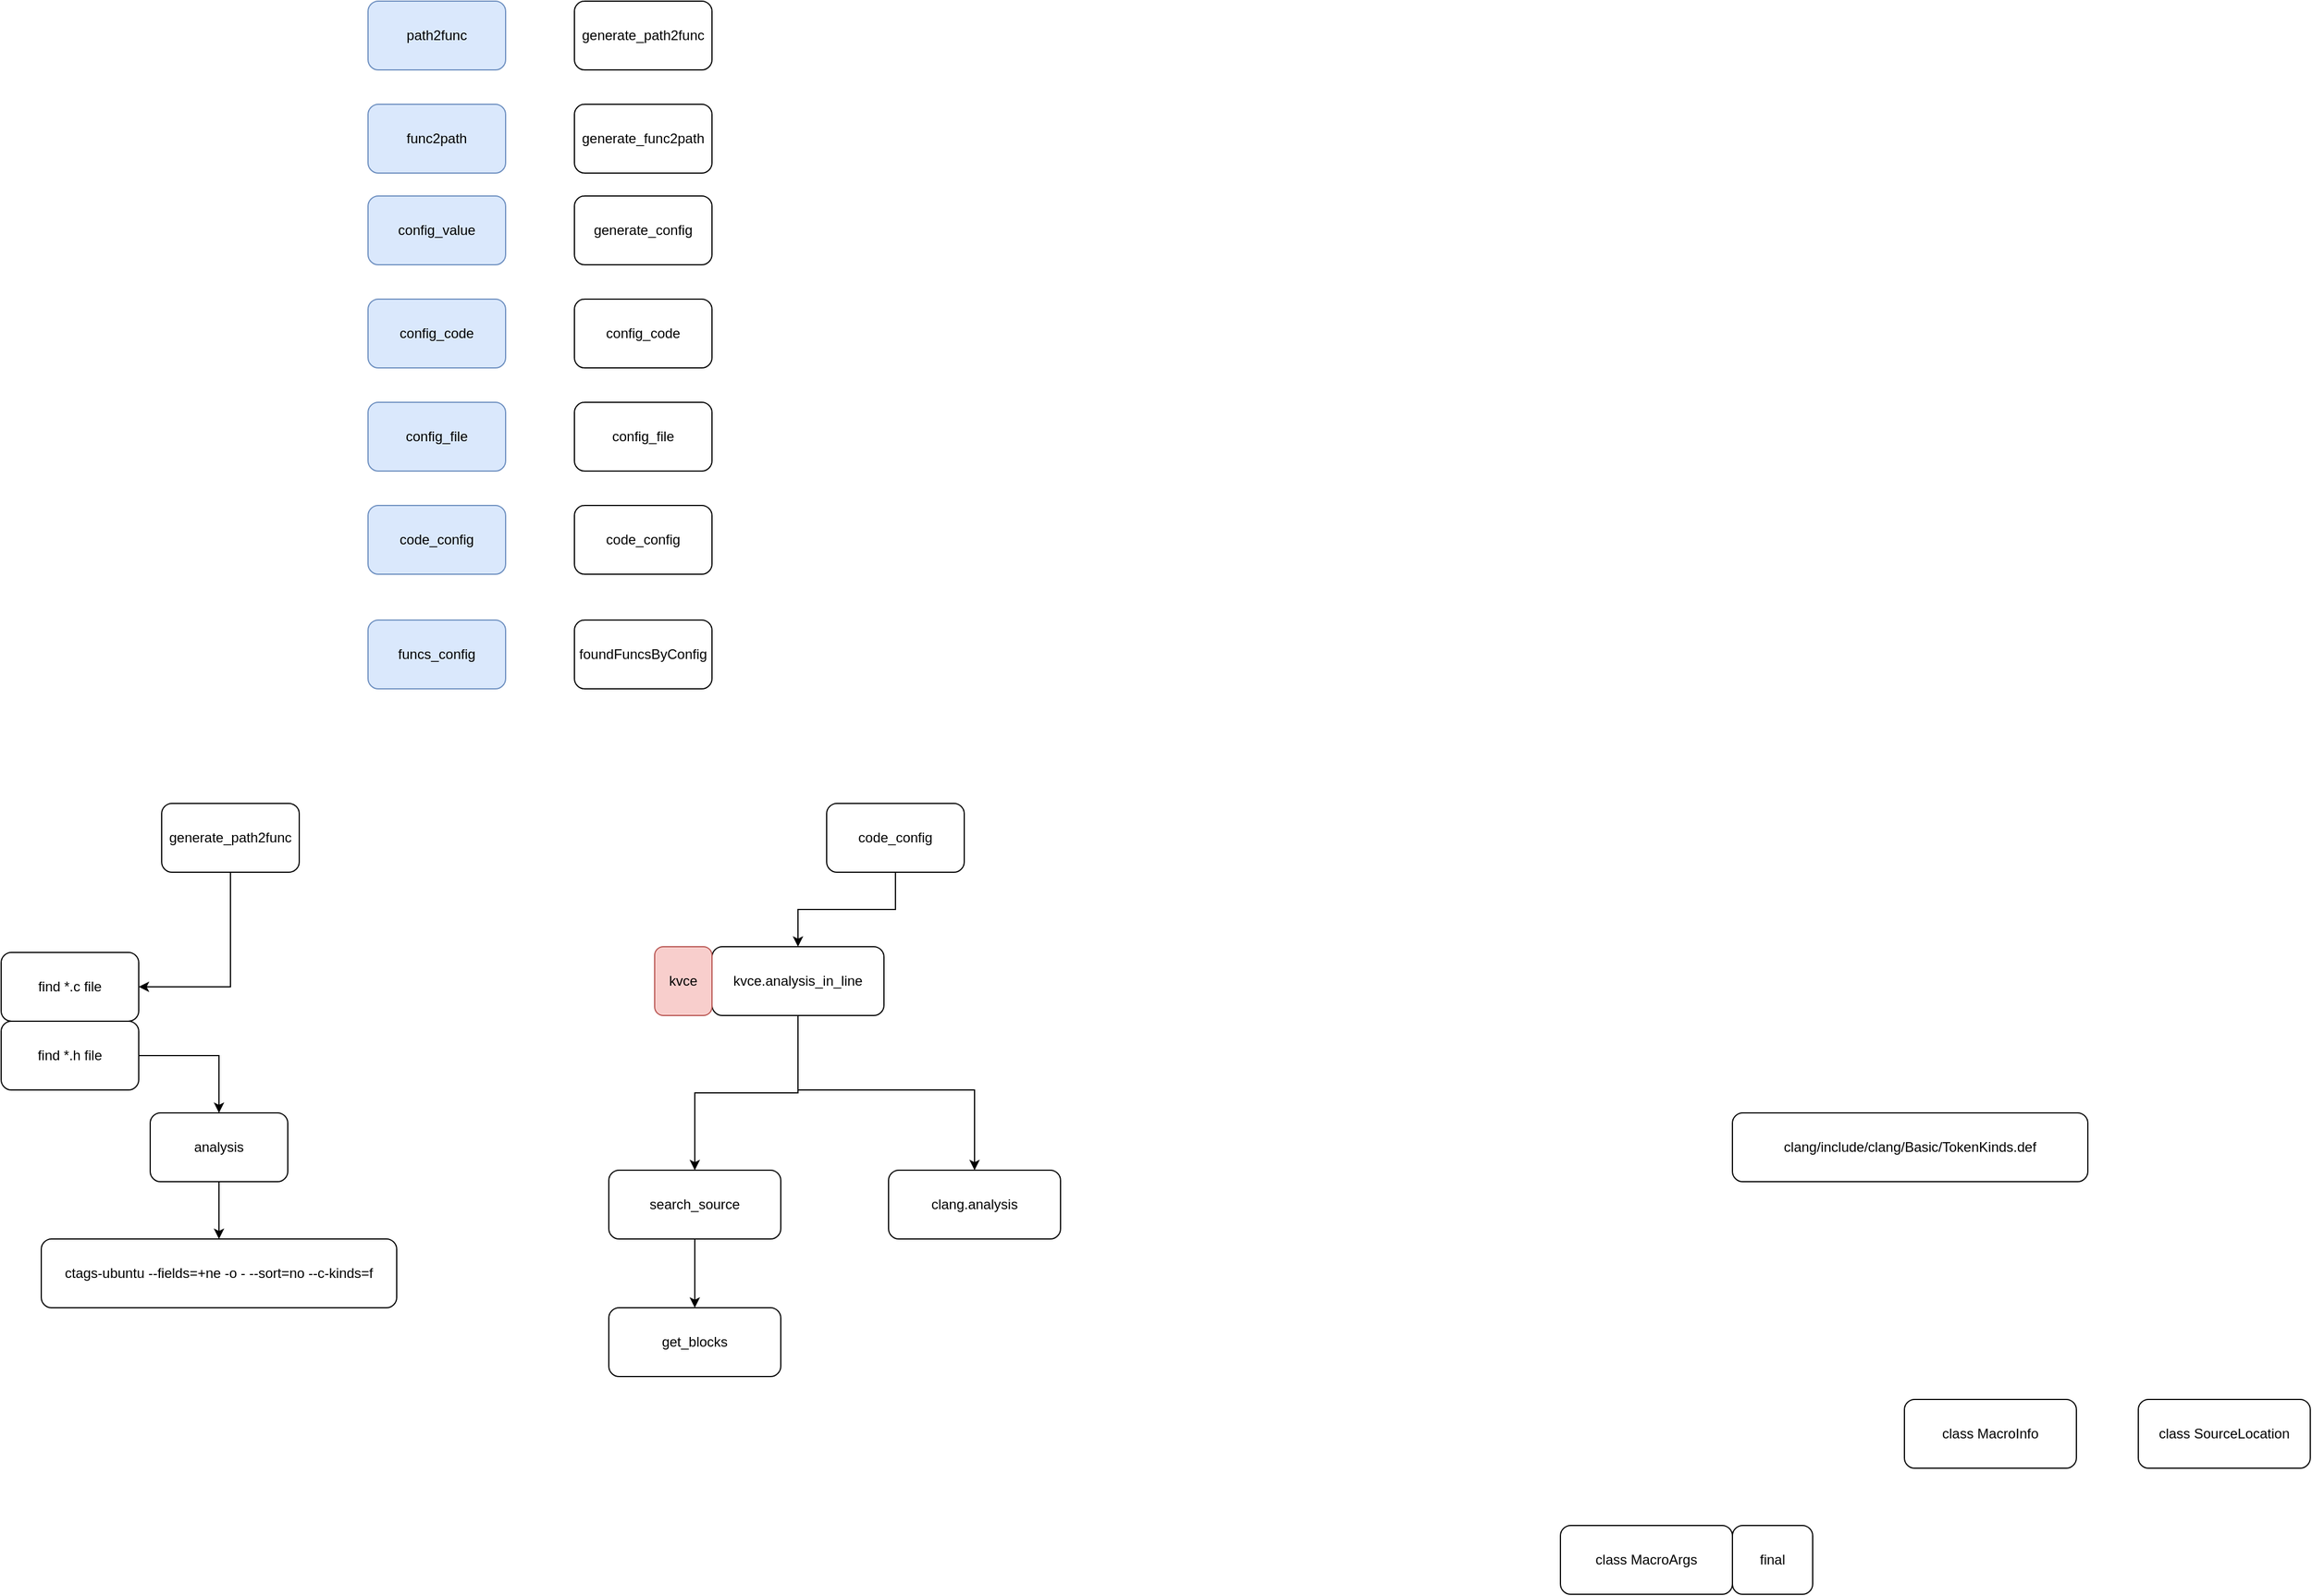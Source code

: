 <mxfile version="24.1.0" type="github">
  <diagram name="第 1 页" id="cT_dWv44AKkI8dZ2TpmG">
    <mxGraphModel dx="1788" dy="1819" grid="1" gridSize="10" guides="1" tooltips="1" connect="1" arrows="1" fold="1" page="1" pageScale="1" pageWidth="827" pageHeight="1169" math="0" shadow="0">
      <root>
        <mxCell id="0" />
        <mxCell id="1" parent="0" />
        <mxCell id="MJD19fluLZeddZfSbF4P-1" value="path2func" style="rounded=1;whiteSpace=wrap;html=1;fillColor=#dae8fc;strokeColor=#6c8ebf;" parent="1" vertex="1">
          <mxGeometry x="-40" y="-270" width="120" height="60" as="geometry" />
        </mxCell>
        <mxCell id="MJD19fluLZeddZfSbF4P-2" value="generate_path2func" style="rounded=1;whiteSpace=wrap;html=1;" parent="1" vertex="1">
          <mxGeometry x="140" y="-270" width="120" height="60" as="geometry" />
        </mxCell>
        <mxCell id="MJD19fluLZeddZfSbF4P-3" value="func2path" style="rounded=1;whiteSpace=wrap;html=1;fillColor=#dae8fc;strokeColor=#6c8ebf;" parent="1" vertex="1">
          <mxGeometry x="-40" y="-180" width="120" height="60" as="geometry" />
        </mxCell>
        <mxCell id="MJD19fluLZeddZfSbF4P-4" value="config_value" style="rounded=1;whiteSpace=wrap;html=1;fillColor=#dae8fc;strokeColor=#6c8ebf;" parent="1" vertex="1">
          <mxGeometry x="-40" y="-100" width="120" height="60" as="geometry" />
        </mxCell>
        <mxCell id="MJD19fluLZeddZfSbF4P-5" value="config_code" style="rounded=1;whiteSpace=wrap;html=1;fillColor=#dae8fc;strokeColor=#6c8ebf;" parent="1" vertex="1">
          <mxGeometry x="-40" y="-10" width="120" height="60" as="geometry" />
        </mxCell>
        <mxCell id="MJD19fluLZeddZfSbF4P-6" value="config_file" style="rounded=1;whiteSpace=wrap;html=1;fillColor=#dae8fc;strokeColor=#6c8ebf;" parent="1" vertex="1">
          <mxGeometry x="-40" y="80" width="120" height="60" as="geometry" />
        </mxCell>
        <mxCell id="MJD19fluLZeddZfSbF4P-8" value="generate_func2path" style="rounded=1;whiteSpace=wrap;html=1;" parent="1" vertex="1">
          <mxGeometry x="140" y="-180" width="120" height="60" as="geometry" />
        </mxCell>
        <mxCell id="MJD19fluLZeddZfSbF4P-10" value="generate_config" style="rounded=1;whiteSpace=wrap;html=1;" parent="1" vertex="1">
          <mxGeometry x="140" y="-100" width="120" height="60" as="geometry" />
        </mxCell>
        <mxCell id="MJD19fluLZeddZfSbF4P-11" value="config_code" style="rounded=1;whiteSpace=wrap;html=1;" parent="1" vertex="1">
          <mxGeometry x="140" y="-10" width="120" height="60" as="geometry" />
        </mxCell>
        <mxCell id="MJD19fluLZeddZfSbF4P-12" value="config_file" style="rounded=1;whiteSpace=wrap;html=1;" parent="1" vertex="1">
          <mxGeometry x="140" y="80" width="120" height="60" as="geometry" />
        </mxCell>
        <mxCell id="MJD19fluLZeddZfSbF4P-13" value="code_config" style="rounded=1;whiteSpace=wrap;html=1;fillColor=#dae8fc;strokeColor=#6c8ebf;" parent="1" vertex="1">
          <mxGeometry x="-40" y="170" width="120" height="60" as="geometry" />
        </mxCell>
        <mxCell id="MJD19fluLZeddZfSbF4P-14" value="funcs_config" style="rounded=1;whiteSpace=wrap;html=1;fillColor=#dae8fc;strokeColor=#6c8ebf;" parent="1" vertex="1">
          <mxGeometry x="-40" y="270" width="120" height="60" as="geometry" />
        </mxCell>
        <mxCell id="MJD19fluLZeddZfSbF4P-16" value="code_config" style="rounded=1;whiteSpace=wrap;html=1;" parent="1" vertex="1">
          <mxGeometry x="140" y="170" width="120" height="60" as="geometry" />
        </mxCell>
        <mxCell id="MJD19fluLZeddZfSbF4P-18" value="foundFuncsByConfig" style="rounded=1;whiteSpace=wrap;html=1;" parent="1" vertex="1">
          <mxGeometry x="140" y="270" width="120" height="60" as="geometry" />
        </mxCell>
        <mxCell id="MJD19fluLZeddZfSbF4P-25" style="edgeStyle=orthogonalEdgeStyle;rounded=0;orthogonalLoop=1;jettySize=auto;html=1;" parent="1" source="MJD19fluLZeddZfSbF4P-21" target="MJD19fluLZeddZfSbF4P-22" edge="1">
          <mxGeometry relative="1" as="geometry">
            <Array as="points">
              <mxPoint x="-160" y="590" />
            </Array>
          </mxGeometry>
        </mxCell>
        <mxCell id="MJD19fluLZeddZfSbF4P-21" value="generate_path2func" style="rounded=1;whiteSpace=wrap;html=1;" parent="1" vertex="1">
          <mxGeometry x="-220" y="430" width="120" height="60" as="geometry" />
        </mxCell>
        <mxCell id="MJD19fluLZeddZfSbF4P-22" value="find *.c file" style="rounded=1;whiteSpace=wrap;html=1;" parent="1" vertex="1">
          <mxGeometry x="-360" y="560" width="120" height="60" as="geometry" />
        </mxCell>
        <mxCell id="MJD19fluLZeddZfSbF4P-26" style="edgeStyle=orthogonalEdgeStyle;rounded=0;orthogonalLoop=1;jettySize=auto;html=1;" parent="1" source="MJD19fluLZeddZfSbF4P-23" target="MJD19fluLZeddZfSbF4P-24" edge="1">
          <mxGeometry relative="1" as="geometry" />
        </mxCell>
        <mxCell id="MJD19fluLZeddZfSbF4P-23" value="find *.h file" style="rounded=1;whiteSpace=wrap;html=1;" parent="1" vertex="1">
          <mxGeometry x="-360" y="620" width="120" height="60" as="geometry" />
        </mxCell>
        <mxCell id="MJD19fluLZeddZfSbF4P-28" style="edgeStyle=orthogonalEdgeStyle;rounded=0;orthogonalLoop=1;jettySize=auto;html=1;" parent="1" source="MJD19fluLZeddZfSbF4P-24" target="MJD19fluLZeddZfSbF4P-27" edge="1">
          <mxGeometry relative="1" as="geometry" />
        </mxCell>
        <mxCell id="MJD19fluLZeddZfSbF4P-24" value="analysis" style="rounded=1;whiteSpace=wrap;html=1;" parent="1" vertex="1">
          <mxGeometry x="-230" y="700" width="120" height="60" as="geometry" />
        </mxCell>
        <mxCell id="MJD19fluLZeddZfSbF4P-27" value="ctags-ubuntu --fields=+ne -o - --sort=no --c-kinds=f" style="rounded=1;whiteSpace=wrap;html=1;" parent="1" vertex="1">
          <mxGeometry x="-325" y="810" width="310" height="60" as="geometry" />
        </mxCell>
        <mxCell id="MJD19fluLZeddZfSbF4P-32" style="edgeStyle=orthogonalEdgeStyle;rounded=0;orthogonalLoop=1;jettySize=auto;html=1;" parent="1" source="MJD19fluLZeddZfSbF4P-29" target="MJD19fluLZeddZfSbF4P-30" edge="1">
          <mxGeometry relative="1" as="geometry" />
        </mxCell>
        <mxCell id="MJD19fluLZeddZfSbF4P-29" value="code_config" style="rounded=1;whiteSpace=wrap;html=1;" parent="1" vertex="1">
          <mxGeometry x="360" y="430" width="120" height="60" as="geometry" />
        </mxCell>
        <mxCell id="MJD19fluLZeddZfSbF4P-36" style="edgeStyle=orthogonalEdgeStyle;rounded=0;orthogonalLoop=1;jettySize=auto;html=1;" parent="1" source="MJD19fluLZeddZfSbF4P-30" target="MJD19fluLZeddZfSbF4P-33" edge="1">
          <mxGeometry relative="1" as="geometry" />
        </mxCell>
        <mxCell id="MJD19fluLZeddZfSbF4P-38" style="edgeStyle=orthogonalEdgeStyle;rounded=0;orthogonalLoop=1;jettySize=auto;html=1;" parent="1" source="MJD19fluLZeddZfSbF4P-30" target="MJD19fluLZeddZfSbF4P-34" edge="1">
          <mxGeometry relative="1" as="geometry">
            <Array as="points">
              <mxPoint x="335" y="680" />
              <mxPoint x="489" y="680" />
            </Array>
          </mxGeometry>
        </mxCell>
        <mxCell id="MJD19fluLZeddZfSbF4P-30" value="kvce.analysis_in_line" style="rounded=1;whiteSpace=wrap;html=1;" parent="1" vertex="1">
          <mxGeometry x="260" y="555" width="150" height="60" as="geometry" />
        </mxCell>
        <mxCell id="MJD19fluLZeddZfSbF4P-31" value="kvce" style="rounded=1;whiteSpace=wrap;html=1;fillColor=#f8cecc;strokeColor=#b85450;" parent="1" vertex="1">
          <mxGeometry x="210" y="555" width="50" height="60" as="geometry" />
        </mxCell>
        <mxCell id="MJD19fluLZeddZfSbF4P-37" style="edgeStyle=orthogonalEdgeStyle;rounded=0;orthogonalLoop=1;jettySize=auto;html=1;" parent="1" source="MJD19fluLZeddZfSbF4P-33" target="MJD19fluLZeddZfSbF4P-35" edge="1">
          <mxGeometry relative="1" as="geometry" />
        </mxCell>
        <mxCell id="MJD19fluLZeddZfSbF4P-33" value="search_source" style="rounded=1;whiteSpace=wrap;html=1;" parent="1" vertex="1">
          <mxGeometry x="170" y="750" width="150" height="60" as="geometry" />
        </mxCell>
        <mxCell id="MJD19fluLZeddZfSbF4P-34" value="clang.analysis" style="rounded=1;whiteSpace=wrap;html=1;" parent="1" vertex="1">
          <mxGeometry x="414" y="750" width="150" height="60" as="geometry" />
        </mxCell>
        <mxCell id="MJD19fluLZeddZfSbF4P-35" value="get_blocks" style="rounded=1;whiteSpace=wrap;html=1;" parent="1" vertex="1">
          <mxGeometry x="170" y="870" width="150" height="60" as="geometry" />
        </mxCell>
        <mxCell id="BIRX_gNmg9MkkUDwrSO7-1" value="class MacroArgs" style="rounded=1;whiteSpace=wrap;html=1;" vertex="1" parent="1">
          <mxGeometry x="1000" y="1060" width="150" height="60" as="geometry" />
        </mxCell>
        <mxCell id="BIRX_gNmg9MkkUDwrSO7-2" value="final" style="rounded=1;whiteSpace=wrap;html=1;" vertex="1" parent="1">
          <mxGeometry x="1150" y="1060" width="70" height="60" as="geometry" />
        </mxCell>
        <mxCell id="BIRX_gNmg9MkkUDwrSO7-3" value="class SourceLocation" style="rounded=1;whiteSpace=wrap;html=1;" vertex="1" parent="1">
          <mxGeometry x="1504" y="950" width="150" height="60" as="geometry" />
        </mxCell>
        <mxCell id="BIRX_gNmg9MkkUDwrSO7-4" value="class MacroInfo" style="rounded=1;whiteSpace=wrap;html=1;" vertex="1" parent="1">
          <mxGeometry x="1300" y="950" width="150" height="60" as="geometry" />
        </mxCell>
        <mxCell id="BIRX_gNmg9MkkUDwrSO7-6" value="clang/include/clang/Basic/TokenKinds.def" style="rounded=1;whiteSpace=wrap;html=1;" vertex="1" parent="1">
          <mxGeometry x="1150" y="700" width="310" height="60" as="geometry" />
        </mxCell>
      </root>
    </mxGraphModel>
  </diagram>
</mxfile>
